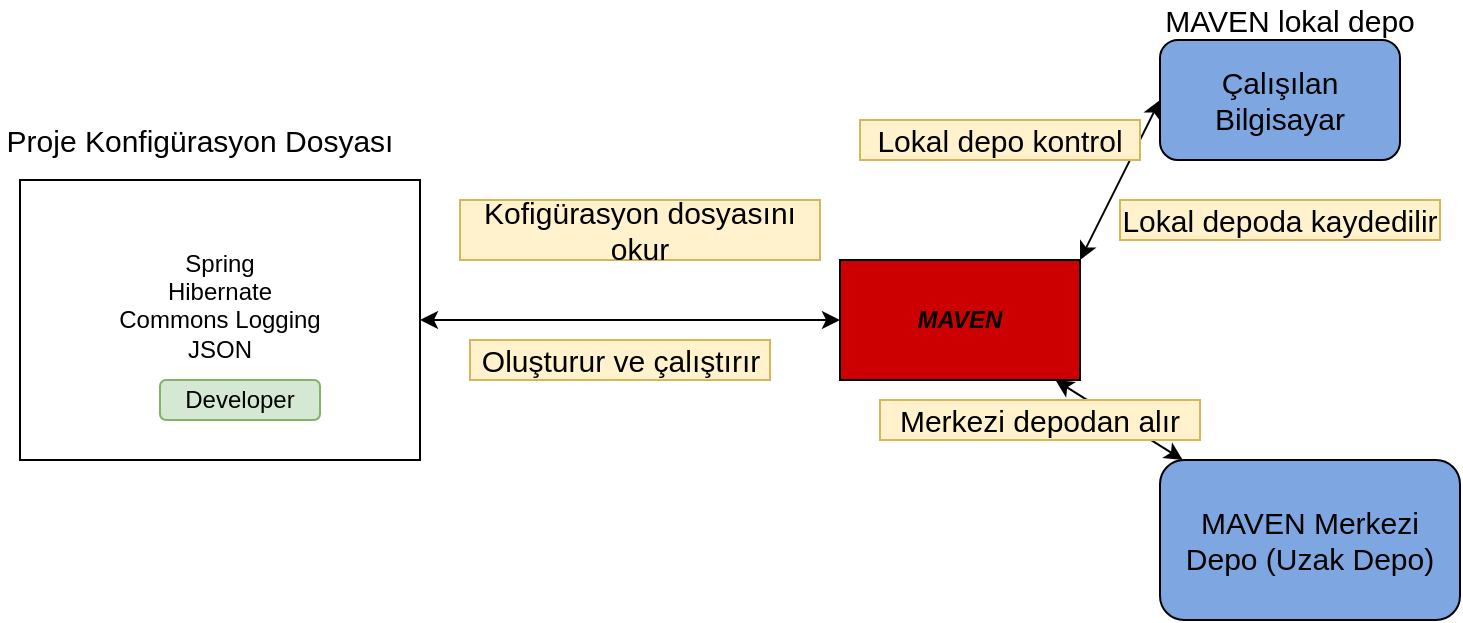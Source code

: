 <mxfile version="14.0.1" type="github">
  <diagram id="fguTXT12leVRgmFZJoVW" name="Page-1">
    <mxGraphModel dx="1422" dy="794" grid="1" gridSize="10" guides="1" tooltips="1" connect="1" arrows="1" fold="1" page="1" pageScale="1" pageWidth="827" pageHeight="1169" math="0" shadow="0">
      <root>
        <mxCell id="0" />
        <mxCell id="1" parent="0" />
        <mxCell id="d3jXsretxob8g1yO5UtV-2" value="&lt;div&gt;&lt;span&gt;Spring&lt;/span&gt;&lt;/div&gt;&lt;div&gt;&lt;span&gt;Hibernate&lt;/span&gt;&lt;/div&gt;&lt;div&gt;&lt;span&gt;Commons Logging&lt;/span&gt;&lt;/div&gt;&lt;div&gt;&lt;span&gt;JSON&lt;/span&gt;&lt;/div&gt;&lt;div&gt;&lt;span&gt;....&lt;/span&gt;&lt;/div&gt;" style="rounded=0;whiteSpace=wrap;html=1;align=center;" vertex="1" parent="1">
          <mxGeometry x="50" y="200" width="200" height="140" as="geometry" />
        </mxCell>
        <mxCell id="d3jXsretxob8g1yO5UtV-3" value="Developer" style="rounded=1;whiteSpace=wrap;html=1;labelBackgroundColor=none;fillColor=#d5e8d4;strokeColor=#82b366;" vertex="1" parent="1">
          <mxGeometry x="120" y="300" width="80" height="20" as="geometry" />
        </mxCell>
        <mxCell id="d3jXsretxob8g1yO5UtV-4" value="MAVEN" style="rounded=0;whiteSpace=wrap;html=1;labelBackgroundColor=none;fillColor=#CC0000;fontStyle=3" vertex="1" parent="1">
          <mxGeometry x="460" y="240" width="120" height="60" as="geometry" />
        </mxCell>
        <mxCell id="d3jXsretxob8g1yO5UtV-7" value="Proje Konfigürasyon Dosyası" style="text;html=1;strokeColor=none;fillColor=none;align=center;verticalAlign=middle;whiteSpace=wrap;rounded=0;labelBackgroundColor=none;fontSize=15;" vertex="1" parent="1">
          <mxGeometry x="40" y="170" width="200" height="20" as="geometry" />
        </mxCell>
        <mxCell id="d3jXsretxob8g1yO5UtV-8" value="" style="endArrow=classic;startArrow=classic;html=1;fontSize=15;exitX=1;exitY=0.5;exitDx=0;exitDy=0;entryX=0;entryY=0.5;entryDx=0;entryDy=0;" edge="1" parent="1" source="d3jXsretxob8g1yO5UtV-2" target="d3jXsretxob8g1yO5UtV-4">
          <mxGeometry width="50" height="50" relative="1" as="geometry">
            <mxPoint x="380" y="340" as="sourcePoint" />
            <mxPoint x="440" y="340" as="targetPoint" />
            <Array as="points" />
          </mxGeometry>
        </mxCell>
        <mxCell id="d3jXsretxob8g1yO5UtV-9" value="Kofigürasyon dosyasını okur" style="text;html=1;strokeColor=#d6b656;fillColor=#fff2cc;align=center;verticalAlign=middle;whiteSpace=wrap;rounded=0;labelBackgroundColor=none;fontSize=15;" vertex="1" parent="1">
          <mxGeometry x="270" y="210" width="180" height="30" as="geometry" />
        </mxCell>
        <mxCell id="d3jXsretxob8g1yO5UtV-11" value="Oluşturur ve çalıştırır" style="text;html=1;align=center;verticalAlign=middle;resizable=0;points=[];autosize=1;fontSize=15;fillColor=#fff2cc;strokeColor=#d6b656;" vertex="1" parent="1">
          <mxGeometry x="275" y="280" width="150" height="20" as="geometry" />
        </mxCell>
        <mxCell id="d3jXsretxob8g1yO5UtV-25" value="Çalışılan Bilgisayar" style="rounded=1;whiteSpace=wrap;html=1;labelBackgroundColor=none;fontSize=15;fillColor=#7EA6E0;" vertex="1" parent="1">
          <mxGeometry x="620" y="130" width="120" height="60" as="geometry" />
        </mxCell>
        <mxCell id="d3jXsretxob8g1yO5UtV-26" value="MAVEN lokal depo" style="text;html=1;strokeColor=none;fillColor=none;align=center;verticalAlign=middle;whiteSpace=wrap;rounded=0;labelBackgroundColor=none;fontSize=15;" vertex="1" parent="1">
          <mxGeometry x="620" y="110" width="130" height="20" as="geometry" />
        </mxCell>
        <mxCell id="d3jXsretxob8g1yO5UtV-27" value="" style="endArrow=classic;startArrow=classic;html=1;fontSize=15;exitX=0;exitY=0.5;exitDx=0;exitDy=0;entryX=1;entryY=0;entryDx=0;entryDy=0;" edge="1" parent="1" source="d3jXsretxob8g1yO5UtV-25" target="d3jXsretxob8g1yO5UtV-4">
          <mxGeometry width="50" height="50" relative="1" as="geometry">
            <mxPoint x="390" y="340" as="sourcePoint" />
            <mxPoint x="440" y="290" as="targetPoint" />
            <Array as="points" />
          </mxGeometry>
        </mxCell>
        <mxCell id="d3jXsretxob8g1yO5UtV-30" value="Lokal depo kontrol" style="text;html=1;strokeColor=#d6b656;fillColor=#fff2cc;align=center;verticalAlign=middle;whiteSpace=wrap;rounded=0;labelBackgroundColor=none;fontSize=15;" vertex="1" parent="1">
          <mxGeometry x="470" y="170" width="140" height="20" as="geometry" />
        </mxCell>
        <mxCell id="d3jXsretxob8g1yO5UtV-31" value="Lokal depoda kaydedilir" style="text;html=1;strokeColor=#d6b656;fillColor=#fff2cc;align=center;verticalAlign=middle;whiteSpace=wrap;rounded=0;labelBackgroundColor=none;fontSize=15;" vertex="1" parent="1">
          <mxGeometry x="600" y="210" width="160" height="20" as="geometry" />
        </mxCell>
        <mxCell id="d3jXsretxob8g1yO5UtV-32" value="MAVEN Merkezi Depo (Uzak Depo)" style="rounded=1;whiteSpace=wrap;html=1;labelBackgroundColor=none;fillColor=#7EA6E0;fontSize=15;" vertex="1" parent="1">
          <mxGeometry x="620" y="340" width="150" height="80" as="geometry" />
        </mxCell>
        <mxCell id="d3jXsretxob8g1yO5UtV-33" value="" style="endArrow=classic;startArrow=classic;html=1;fontSize=15;" edge="1" parent="1" source="d3jXsretxob8g1yO5UtV-4" target="d3jXsretxob8g1yO5UtV-32">
          <mxGeometry width="50" height="50" relative="1" as="geometry">
            <mxPoint x="390" y="290" as="sourcePoint" />
            <mxPoint x="440" y="240" as="targetPoint" />
          </mxGeometry>
        </mxCell>
        <mxCell id="d3jXsretxob8g1yO5UtV-34" value="Merkezi depodan alır" style="text;html=1;strokeColor=#d6b656;fillColor=#fff2cc;align=center;verticalAlign=middle;whiteSpace=wrap;rounded=0;labelBackgroundColor=none;fontSize=15;" vertex="1" parent="1">
          <mxGeometry x="480" y="310" width="160" height="20" as="geometry" />
        </mxCell>
      </root>
    </mxGraphModel>
  </diagram>
</mxfile>
